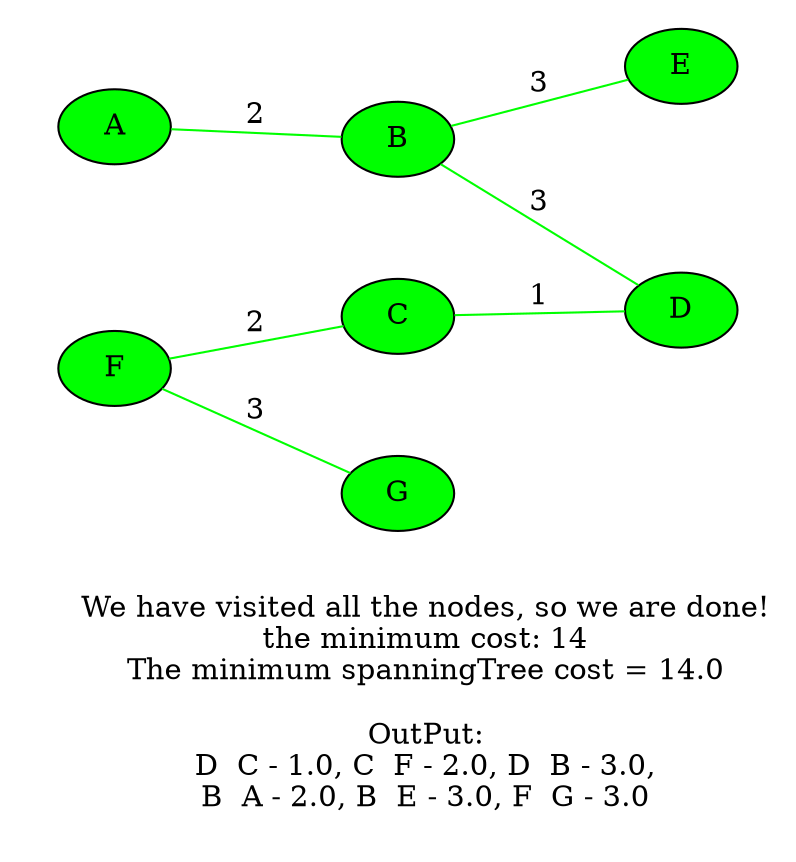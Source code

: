 graph G1 {
  ratio=0.8;
  ranksep=1;
  rankdir = LR;

  {rank = same;  A F}
  {rank = same; C G}
  {rank = same; B }
  {rank = same; D E }

  subgraph {
      A -- B [label = 2 color = green]
      A -- C [label = 6 color = red, style = invis]
      A -- F [label = 10 color = red, style = invis]
      A -- E [label = 5, color = red, style = invis]
      B -- E [label = 3 color = green]
      B -- D [label = 3, color = green]
      C -- D [label = 1 color = green]
      C -- F [label = 2, color = green]
      E -- D [label = 4 color = red, style = invis]
      F -- G [label = 3, color = green]
      G -- D [label = 5, color = red, style = invis]

      /*C, D [xlabel = "(0)"]
      B [xlabel = "(1)"]
      A [xlabel = "(2)"]*/

      D,C,F,B,A,E, G [fillcolor=green, style=filled];
      /*G [fillcolor=orange, style=filled];*/

    }

    node [shape=plaintext]
  	label = "
      We have visited all the nodes, so we are done!
      the minimum cost: 14
      The minimum spanningTree cost = 14.0

      OutPut:
      D  C - 1.0, C  F - 2.0, D  B - 3.0,
      B  A - 2.0, B  E - 3.0, F  G - 3.0
    "
}
